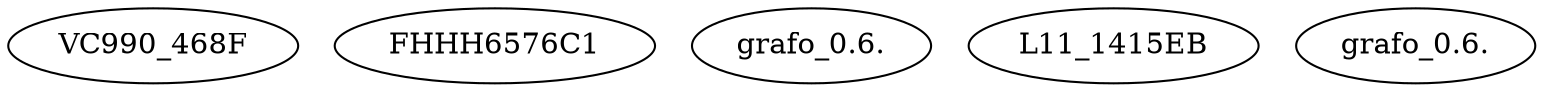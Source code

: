 strict graph  {
"./MALWR/familia_3/VC990_468FF2C12CFFC7E5B2FE0EE6BB3B239E" [label=VC990_468F];
"./MALWR/familia_3/FHHH6576C196385407B0F7F4B1B537D88983" [label=FHHH6576C1];
"./MALWR/familia_3/grafo_0.6.png" [label="grafo_0.6."];
"./MALWR/familia_3/L11_1415EB8519D13328091CC5C76A624E3D" [label=L11_1415EB];
"./MALWR/familia_3/grafo_0.6.dot" [label="grafo_0.6."];
}
